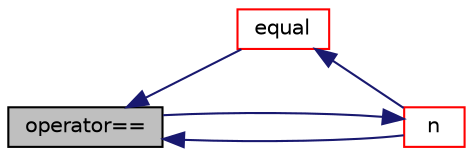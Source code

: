 digraph "operator=="
{
  bgcolor="transparent";
  edge [fontname="Helvetica",fontsize="10",labelfontname="Helvetica",labelfontsize="10"];
  node [fontname="Helvetica",fontsize="10",shape=record];
  rankdir="LR";
  Node1 [label="operator==",height=0.2,width=0.4,color="black", fillcolor="grey75", style="filled", fontcolor="black"];
  Node1 -> Node2 [dir="back",color="midnightblue",fontsize="10",style="solid",fontname="Helvetica"];
  Node2 [label="equal",height=0.2,width=0.4,color="red",URL="$a00547.html#a9d2c1f52264ebef295463b32e5eadee4",tooltip="Same (like operator==) "];
  Node2 -> Node3 [dir="back",color="midnightblue",fontsize="10",style="solid",fontname="Helvetica"];
  Node3 [label="n",height=0.2,width=0.4,color="red",URL="$a00547.html#ad589fdd78ce0a901d54a985763268642"];
  Node3 -> Node1 [dir="back",color="midnightblue",fontsize="10",style="solid",fontname="Helvetica"];
  Node1 -> Node3 [dir="back",color="midnightblue",fontsize="10",style="solid",fontname="Helvetica"];
}
